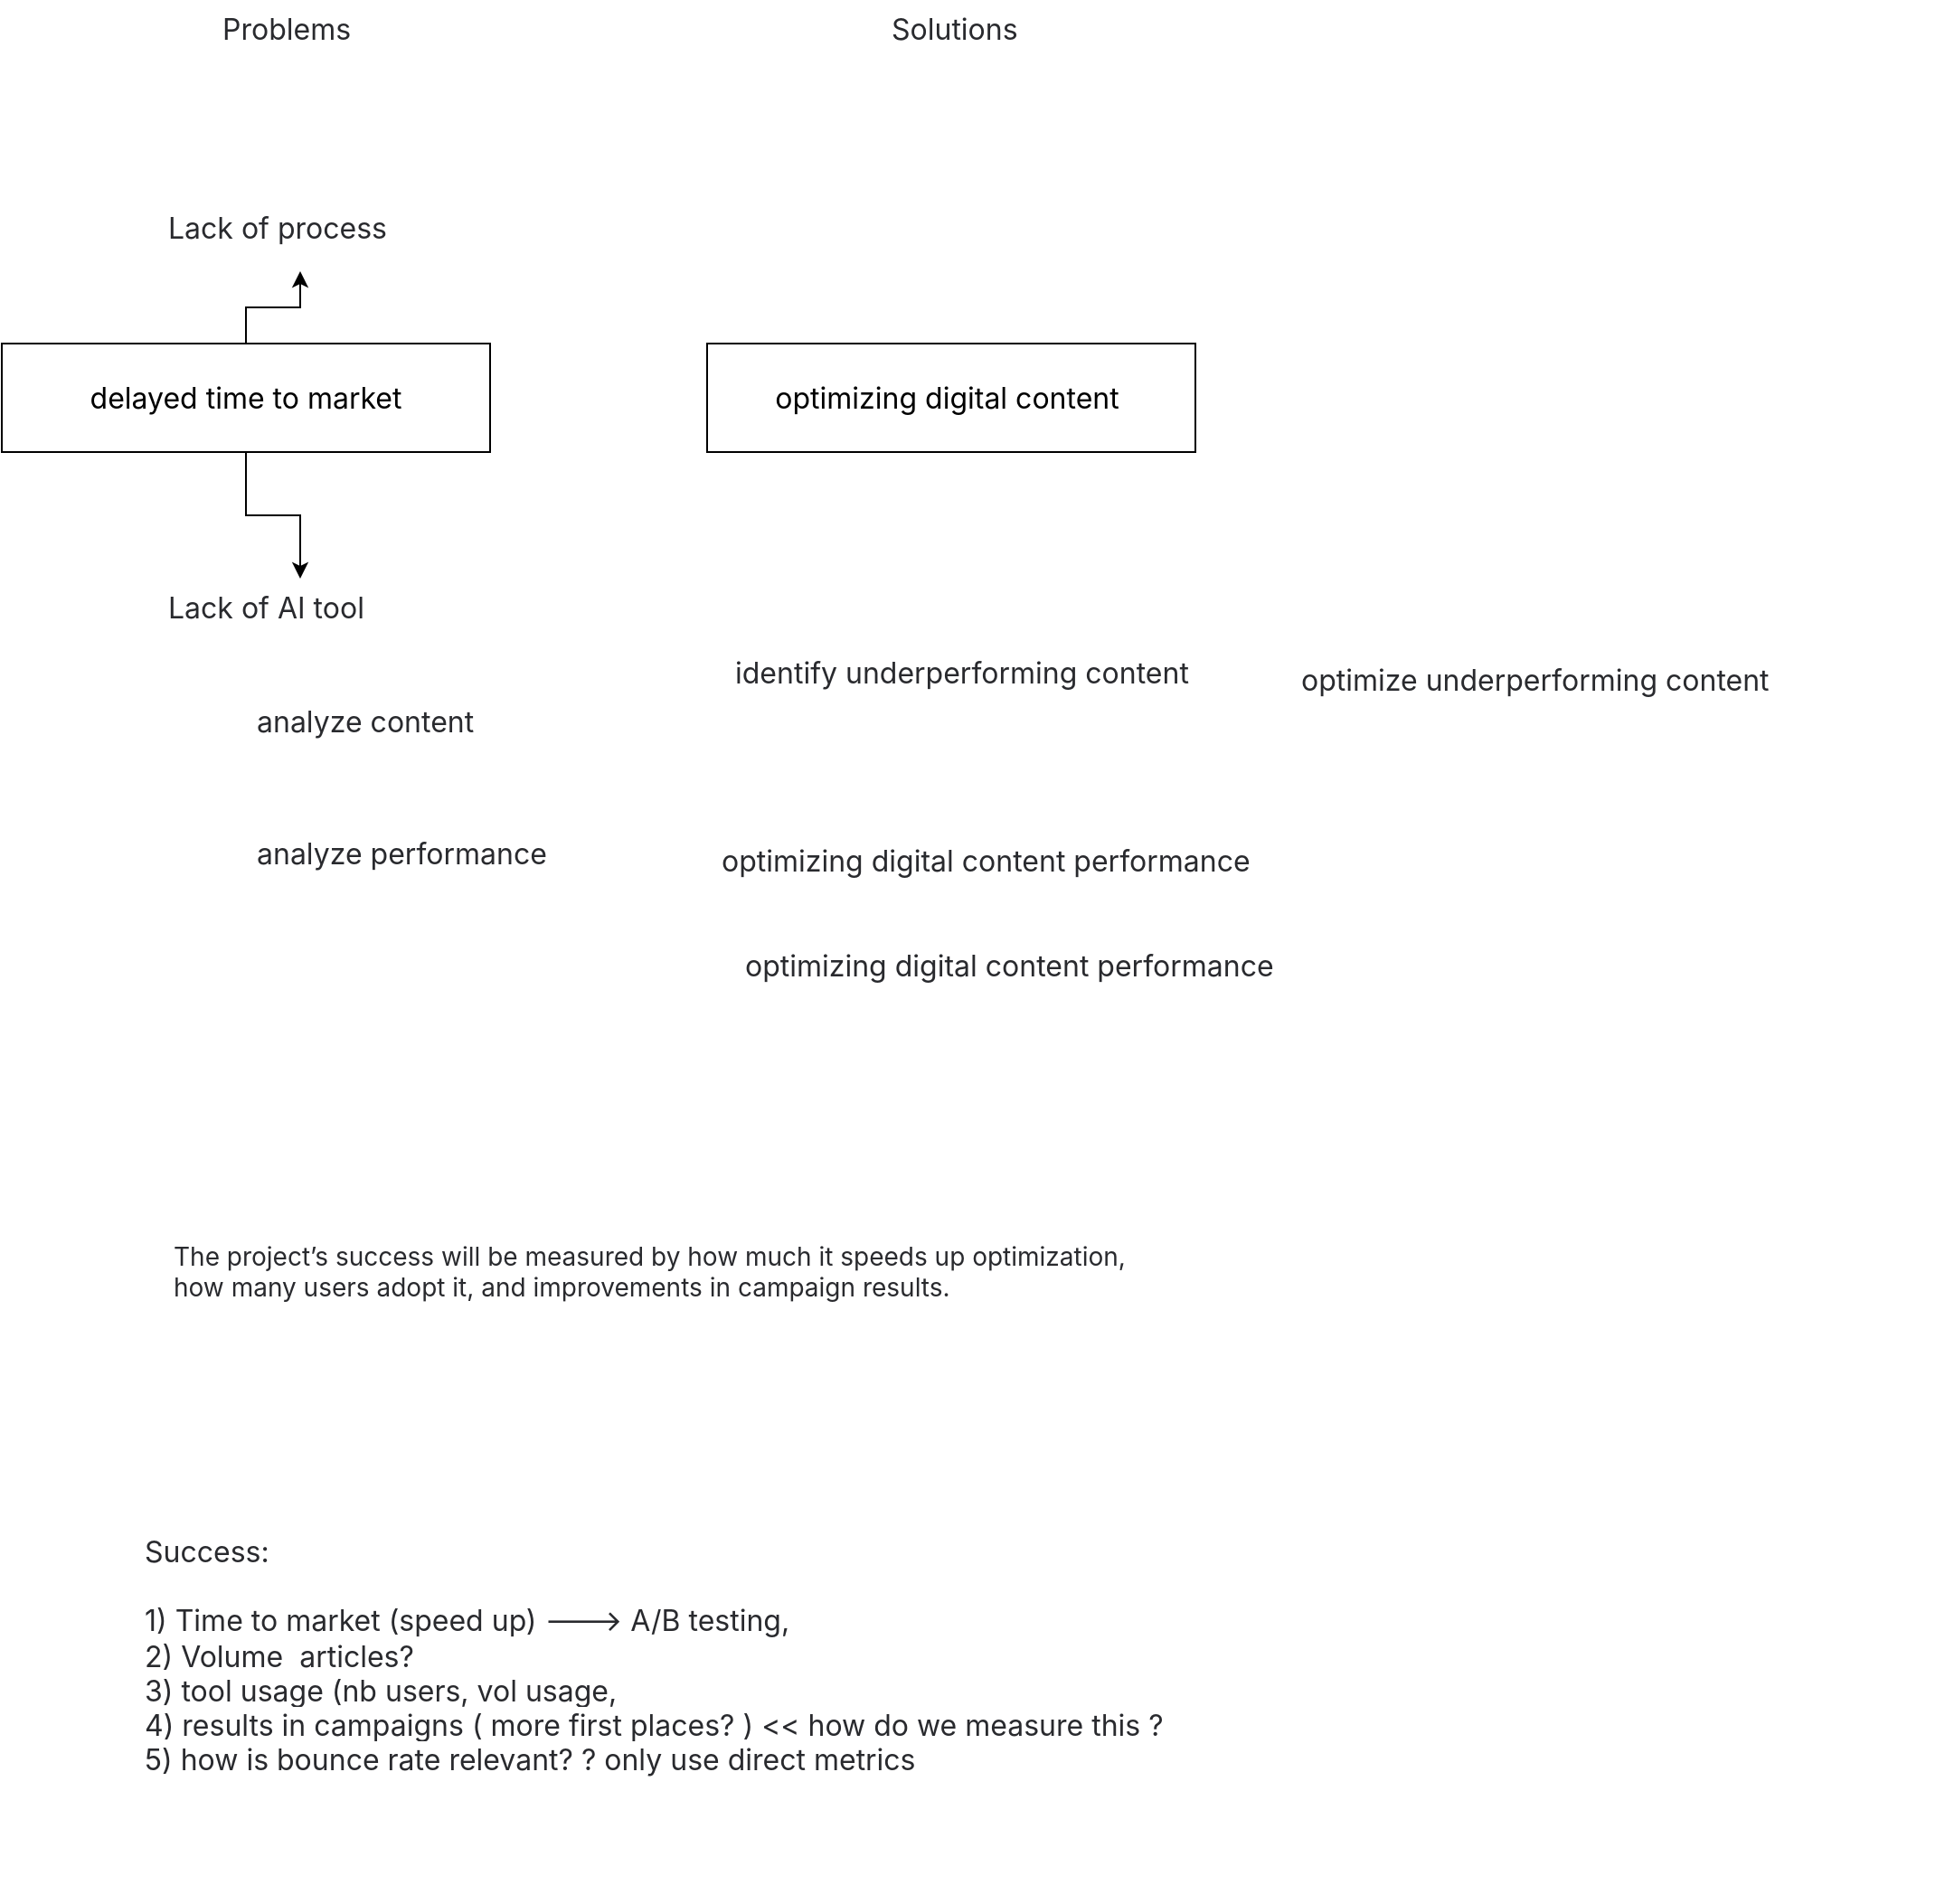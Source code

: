 <mxfile version="28.0.7">
  <diagram name="Page-1" id="LsAy55iErm4TWtKvfdvi">
    <mxGraphModel dx="1255" dy="810" grid="0" gridSize="1" guides="1" tooltips="1" connect="1" arrows="1" fold="1" page="1" pageScale="1" pageWidth="8888" pageHeight="8888" background="#ffffff" math="0" shadow="0">
      <root>
        <mxCell id="0" />
        <mxCell id="1" parent="0" />
        <mxCell id="zTnwNEfx7v25ukP5ix_5-9" style="edgeStyle=orthogonalEdgeStyle;rounded=0;orthogonalLoop=1;jettySize=auto;html=1;entryX=0.5;entryY=1;entryDx=0;entryDy=0;exitX=0.5;exitY=0;exitDx=0;exitDy=0;" parent="1" source="AlIzk9oiEaIlXr_Sj5uE-2" target="zTnwNEfx7v25ukP5ix_5-7" edge="1">
          <mxGeometry relative="1" as="geometry">
            <mxPoint x="1150" y="1190" as="sourcePoint" />
          </mxGeometry>
        </mxCell>
        <mxCell id="zTnwNEfx7v25ukP5ix_5-10" style="edgeStyle=orthogonalEdgeStyle;rounded=0;orthogonalLoop=1;jettySize=auto;html=1;exitX=0.5;exitY=1;exitDx=0;exitDy=0;" parent="1" source="AlIzk9oiEaIlXr_Sj5uE-2" target="zTnwNEfx7v25ukP5ix_5-8" edge="1">
          <mxGeometry relative="1" as="geometry">
            <mxPoint x="1150" y="1200" as="sourcePoint" />
          </mxGeometry>
        </mxCell>
        <mxCell id="zTnwNEfx7v25ukP5ix_5-5" value="&lt;span style=&quot;color: rgb(41, 42, 46); font-family: &amp;quot;Atlassian Sans&amp;quot;, ui-sans-serif, -apple-system, &amp;quot;system-ui&amp;quot;, &amp;quot;Segoe UI&amp;quot;, Ubuntu, &amp;quot;Helvetica Neue&amp;quot;, sans-serif; font-size: 16px; font-style: normal; font-variant-ligatures: normal; font-variant-caps: normal; font-weight: 400; letter-spacing: normal; orphans: 2; text-align: left; text-indent: 0px; text-transform: none; widows: 2; word-spacing: 0px; -webkit-text-stroke-width: 0px; white-space: pre-wrap; background-color: rgb(255, 255, 255); text-decoration-thickness: initial; text-decoration-style: initial; text-decoration-color: initial; float: none; display: inline !important;&quot;&gt;Problems&lt;/span&gt;" style="text;whiteSpace=wrap;html=1;" parent="1" vertex="1">
          <mxGeometry x="1080" y="960" width="70" height="40" as="geometry" />
        </mxCell>
        <mxCell id="zTnwNEfx7v25ukP5ix_5-7" value="&lt;span style=&quot;color: rgb(41, 42, 46); font-family: &amp;quot;Atlassian Sans&amp;quot;, ui-sans-serif, -apple-system, &amp;quot;system-ui&amp;quot;, &amp;quot;Segoe UI&amp;quot;, Ubuntu, &amp;quot;Helvetica Neue&amp;quot;, sans-serif; font-size: 16px; font-style: normal; font-variant-ligatures: normal; font-variant-caps: normal; font-weight: 400; letter-spacing: normal; orphans: 2; text-align: left; text-indent: 0px; text-transform: none; widows: 2; word-spacing: 0px; -webkit-text-stroke-width: 0px; white-space: pre-wrap; background-color: rgb(255, 255, 255); text-decoration-thickness: initial; text-decoration-style: initial; text-decoration-color: initial; float: none; display: inline !important;&quot;&gt;Lack of process &lt;/span&gt;" style="text;whiteSpace=wrap;html=1;" parent="1" vertex="1">
          <mxGeometry x="1050" y="1070" width="150" height="40" as="geometry" />
        </mxCell>
        <mxCell id="zTnwNEfx7v25ukP5ix_5-8" value="&lt;span style=&quot;color: rgb(41, 42, 46); font-family: &amp;quot;Atlassian Sans&amp;quot;, ui-sans-serif, -apple-system, &amp;quot;system-ui&amp;quot;, &amp;quot;Segoe UI&amp;quot;, Ubuntu, &amp;quot;Helvetica Neue&amp;quot;, sans-serif; font-size: 16px; font-style: normal; font-variant-ligatures: normal; font-variant-caps: normal; font-weight: 400; letter-spacing: normal; orphans: 2; text-align: left; text-indent: 0px; text-transform: none; widows: 2; word-spacing: 0px; -webkit-text-stroke-width: 0px; white-space: pre-wrap; background-color: rgb(255, 255, 255); text-decoration-thickness: initial; text-decoration-style: initial; text-decoration-color: initial; float: none; display: inline !important;&quot;&gt;Lack of AI tool&lt;/span&gt;" style="text;whiteSpace=wrap;html=1;" parent="1" vertex="1">
          <mxGeometry x="1050" y="1280" width="150" height="40" as="geometry" />
        </mxCell>
        <mxCell id="zTnwNEfx7v25ukP5ix_5-12" value="&lt;span style=&quot;color: rgb(41, 42, 46); font-family: &amp;quot;Atlassian Sans&amp;quot;, ui-sans-serif, -apple-system, &amp;quot;system-ui&amp;quot;, &amp;quot;Segoe UI&amp;quot;, Ubuntu, &amp;quot;Helvetica Neue&amp;quot;, sans-serif; font-size: 16px; font-style: normal; font-variant-ligatures: normal; font-variant-caps: normal; font-weight: 400; letter-spacing: normal; orphans: 2; text-align: left; text-indent: 0px; text-transform: none; widows: 2; word-spacing: 0px; -webkit-text-stroke-width: 0px; white-space: pre-wrap; background-color: rgb(255, 255, 255); text-decoration-thickness: initial; text-decoration-style: initial; text-decoration-color: initial; float: none; display: inline !important;&quot;&gt;Solutions&lt;/span&gt;" style="text;whiteSpace=wrap;html=1;" parent="1" vertex="1">
          <mxGeometry x="1450" y="960" width="70" height="40" as="geometry" />
        </mxCell>
        <mxCell id="AlIzk9oiEaIlXr_Sj5uE-1" value="&lt;span style=&quot;font-family: &amp;quot;Atlassian Sans&amp;quot;, ui-sans-serif, -apple-system, &amp;quot;system-ui&amp;quot;, &amp;quot;Segoe UI&amp;quot;, Ubuntu, &amp;quot;Helvetica Neue&amp;quot;, sans-serif; font-size: 16px; text-align: left; white-space-collapse: preserve;&quot;&gt;&lt;font style=&quot;color: light-dark(rgb(0, 0, 0), rgb(255, 255, 255));&quot;&gt;optimizing digital content &lt;/font&gt;&lt;/span&gt;" style="rounded=0;whiteSpace=wrap;html=1;" parent="1" vertex="1">
          <mxGeometry x="1350" y="1150" width="270" height="60" as="geometry" />
        </mxCell>
        <mxCell id="AlIzk9oiEaIlXr_Sj5uE-2" value="&lt;span style=&quot;font-family: &amp;quot;Atlassian Sans&amp;quot;, ui-sans-serif, -apple-system, &amp;quot;system-ui&amp;quot;, &amp;quot;Segoe UI&amp;quot;, Ubuntu, &amp;quot;Helvetica Neue&amp;quot;, sans-serif; font-size: 16px; text-align: left; white-space-collapse: preserve;&quot;&gt;&lt;font style=&quot;&quot;&gt;delayed time to market&lt;/font&gt;&lt;/span&gt;" style="rounded=0;whiteSpace=wrap;html=1;fontColor=default;" parent="1" vertex="1">
          <mxGeometry x="960" y="1150" width="270" height="60" as="geometry" />
        </mxCell>
        <mxCell id="AlIzk9oiEaIlXr_Sj5uE-4" value="&lt;span style=&quot;color: rgb(41, 42, 46); font-family: &amp;quot;Atlassian Sans&amp;quot;, ui-sans-serif, -apple-system, &amp;quot;system-ui&amp;quot;, &amp;quot;Segoe UI&amp;quot;, Ubuntu, &amp;quot;Helvetica Neue&amp;quot;, sans-serif; font-size: 16px; font-style: normal; font-variant-ligatures: normal; font-variant-caps: normal; font-weight: 400; letter-spacing: normal; orphans: 2; text-align: left; text-indent: 0px; text-transform: none; widows: 2; word-spacing: 0px; -webkit-text-stroke-width: 0px; white-space: pre-wrap; background-color: rgb(255, 255, 255); text-decoration-thickness: initial; text-decoration-style: initial; text-decoration-color: initial; display: inline !important; float: none;&quot;&gt;optimizing digital content performance&lt;/span&gt;" style="text;whiteSpace=wrap;html=1;" parent="1" vertex="1">
          <mxGeometry x="1356" y="1420" width="310" height="40" as="geometry" />
        </mxCell>
        <mxCell id="dpLfpEbEqkRvxSnb3yaA-1" value="&lt;span style=&quot;color: rgb(41, 42, 46); font-family: &amp;quot;Atlassian Sans&amp;quot;, ui-sans-serif, -apple-system, &amp;quot;system-ui&amp;quot;, &amp;quot;Segoe UI&amp;quot;, Ubuntu, &amp;quot;Helvetica Neue&amp;quot;, sans-serif; font-size: 16px; font-style: normal; font-variant-ligatures: normal; font-variant-caps: normal; font-weight: 400; letter-spacing: normal; orphans: 2; text-align: left; text-indent: 0px; text-transform: none; widows: 2; word-spacing: 0px; -webkit-text-stroke-width: 0px; white-space: pre-wrap; background-color: rgb(255, 255, 255); text-decoration-thickness: initial; text-decoration-style: initial; text-decoration-color: initial; float: none; display: inline !important;&quot;&gt;analyze content&lt;/span&gt;" style="text;whiteSpace=wrap;html=1;" parent="1" vertex="1">
          <mxGeometry x="1099" y="1343" width="170" height="40" as="geometry" />
        </mxCell>
        <mxCell id="AYhc4RRRX7acHocmQvs3-1" value="&lt;span style=&quot;color: rgb(41, 42, 46); font-family: &amp;quot;Atlassian Sans&amp;quot;, ui-sans-serif, -apple-system, &amp;quot;system-ui&amp;quot;, &amp;quot;Segoe UI&amp;quot;, Ubuntu, &amp;quot;Helvetica Neue&amp;quot;, sans-serif; font-size: 16px; font-style: normal; font-variant-ligatures: normal; font-variant-caps: normal; font-weight: 400; letter-spacing: normal; orphans: 2; text-align: left; text-indent: 0px; text-transform: none; widows: 2; word-spacing: 0px; -webkit-text-stroke-width: 0px; white-space: pre-wrap; background-color: rgb(255, 255, 255); text-decoration-thickness: initial; text-decoration-style: initial; text-decoration-color: initial; float: none; display: inline !important;&quot;&gt;analyze performance&lt;/span&gt;" style="text;whiteSpace=wrap;html=1;" vertex="1" parent="1">
          <mxGeometry x="1099" y="1416" width="170" height="40" as="geometry" />
        </mxCell>
        <mxCell id="AYhc4RRRX7acHocmQvs3-2" value="&lt;span style=&quot;color: rgb(41, 42, 46); font-family: &amp;quot;Atlassian Sans&amp;quot;, ui-sans-serif, -apple-system, &amp;quot;system-ui&amp;quot;, &amp;quot;Segoe UI&amp;quot;, Ubuntu, &amp;quot;Helvetica Neue&amp;quot;, sans-serif; font-size: 16px; font-style: normal; font-variant-ligatures: normal; font-variant-caps: normal; font-weight: 400; letter-spacing: normal; orphans: 2; text-align: left; text-indent: 0px; text-transform: none; widows: 2; word-spacing: 0px; -webkit-text-stroke-width: 0px; white-space: pre-wrap; background-color: rgb(255, 255, 255); text-decoration-thickness: initial; text-decoration-style: initial; text-decoration-color: initial; float: none; display: inline !important;&quot;&gt; identify underperforming content&lt;/span&gt;" style="text;whiteSpace=wrap;html=1;" vertex="1" parent="1">
          <mxGeometry x="1359.005" y="1316" width="361" height="32" as="geometry" />
        </mxCell>
        <mxCell id="AYhc4RRRX7acHocmQvs3-3" value="&lt;span style=&quot;color: rgb(41, 42, 46); font-family: &amp;quot;Atlassian Sans&amp;quot;, ui-sans-serif, -apple-system, &amp;quot;system-ui&amp;quot;, &amp;quot;Segoe UI&amp;quot;, Ubuntu, &amp;quot;Helvetica Neue&amp;quot;, sans-serif; font-size: 16px; font-style: normal; font-variant-ligatures: normal; font-variant-caps: normal; font-weight: 400; letter-spacing: normal; orphans: 2; text-align: left; text-indent: 0px; text-transform: none; widows: 2; word-spacing: 0px; -webkit-text-stroke-width: 0px; white-space: pre-wrap; background-color: rgb(255, 255, 255); text-decoration-thickness: initial; text-decoration-style: initial; text-decoration-color: initial; float: none; display: inline !important;&quot;&gt; optimize underperforming content&lt;/span&gt;" style="text;whiteSpace=wrap;html=1;" vertex="1" parent="1">
          <mxGeometry x="1672.005" y="1320" width="361" height="32" as="geometry" />
        </mxCell>
        <mxCell id="AYhc4RRRX7acHocmQvs3-4" value="&lt;span style=&quot;color: rgb(41, 42, 46); font-family: &amp;quot;Atlassian Sans&amp;quot;, ui-sans-serif, -apple-system, &amp;quot;system-ui&amp;quot;, &amp;quot;Segoe UI&amp;quot;, Ubuntu, &amp;quot;Helvetica Neue&amp;quot;, sans-serif; font-size: 16px; font-style: normal; font-variant-ligatures: normal; font-variant-caps: normal; font-weight: 400; letter-spacing: normal; orphans: 2; text-align: left; text-indent: 0px; text-transform: none; widows: 2; word-spacing: 0px; -webkit-text-stroke-width: 0px; white-space: pre-wrap; background-color: rgb(255, 255, 255); text-decoration-thickness: initial; text-decoration-style: initial; text-decoration-color: initial; display: inline !important; float: none;&quot;&gt;optimizing digital content performance&lt;/span&gt;" style="text;whiteSpace=wrap;html=1;" vertex="1" parent="1">
          <mxGeometry x="1369" y="1478" width="310" height="40" as="geometry" />
        </mxCell>
        <mxCell id="AYhc4RRRX7acHocmQvs3-5" value="&lt;span style=&quot;color: rgb(41, 42, 46); font-family: &amp;quot;Atlassian Sans&amp;quot;, ui-sans-serif, -apple-system, &amp;quot;system-ui&amp;quot;, &amp;quot;Segoe UI&amp;quot;, Ubuntu, &amp;quot;Helvetica Neue&amp;quot;, sans-serif; font-size: 14px; font-style: normal; font-variant-ligatures: normal; font-variant-caps: normal; font-weight: 400; letter-spacing: normal; orphans: 2; text-align: start; text-indent: 0px; text-transform: none; widows: 2; word-spacing: 0px; -webkit-text-stroke-width: 0px; white-space: pre-wrap; background-color: rgb(255, 255, 255); text-decoration-thickness: initial; text-decoration-style: initial; text-decoration-color: initial; display: inline !important; float: none;&quot;&gt;The project’s success will be measured by how much it speeds up optimization, how many users adopt it, and improvements in campaign results. &lt;/span&gt;" style="text;whiteSpace=wrap;html=1;" vertex="1" parent="1">
          <mxGeometry x="1052.995" y="1640" width="541" height="47" as="geometry" />
        </mxCell>
        <mxCell id="AYhc4RRRX7acHocmQvs3-6" value="&lt;span style=&quot;color: rgb(41, 42, 46); font-family: &amp;quot;Atlassian Sans&amp;quot;, ui-sans-serif, -apple-system, &amp;quot;system-ui&amp;quot;, &amp;quot;Segoe UI&amp;quot;, Ubuntu, &amp;quot;Helvetica Neue&amp;quot;, sans-serif; font-size: 16px; font-style: normal; font-variant-ligatures: normal; font-variant-caps: normal; font-weight: 400; letter-spacing: normal; orphans: 2; text-align: left; text-indent: 0px; text-transform: none; widows: 2; word-spacing: 0px; -webkit-text-stroke-width: 0px; white-space: pre-wrap; background-color: rgb(255, 255, 255); text-decoration-thickness: initial; text-decoration-style: initial; text-decoration-color: initial; float: none; display: inline !important;&quot;&gt;Success: &lt;/span&gt;&lt;div&gt;&lt;span style=&quot;color: rgb(41, 42, 46); font-family: &amp;quot;Atlassian Sans&amp;quot;, ui-sans-serif, -apple-system, &amp;quot;system-ui&amp;quot;, &amp;quot;Segoe UI&amp;quot;, Ubuntu, &amp;quot;Helvetica Neue&amp;quot;, sans-serif; font-size: 16px; font-style: normal; font-variant-ligatures: normal; font-variant-caps: normal; font-weight: 400; letter-spacing: normal; orphans: 2; text-align: left; text-indent: 0px; text-transform: none; widows: 2; word-spacing: 0px; -webkit-text-stroke-width: 0px; white-space: pre-wrap; background-color: rgb(255, 255, 255); text-decoration-thickness: initial; text-decoration-style: initial; text-decoration-color: initial; float: none; display: inline !important;&quot;&gt;&lt;br&gt;&lt;/span&gt;&lt;/div&gt;&lt;div&gt;&lt;span style=&quot;color: rgb(41, 42, 46); font-family: &amp;quot;Atlassian Sans&amp;quot;, ui-sans-serif, -apple-system, &amp;quot;system-ui&amp;quot;, &amp;quot;Segoe UI&amp;quot;, Ubuntu, &amp;quot;Helvetica Neue&amp;quot;, sans-serif; font-size: 16px; font-style: normal; font-variant-ligatures: normal; font-variant-caps: normal; font-weight: 400; letter-spacing: normal; orphans: 2; text-align: left; text-indent: 0px; text-transform: none; widows: 2; word-spacing: 0px; -webkit-text-stroke-width: 0px; white-space: pre-wrap; background-color: rgb(255, 255, 255); text-decoration-thickness: initial; text-decoration-style: initial; text-decoration-color: initial; float: none; display: inline !important;&quot;&gt;1) Time to market (speed up) ---&amp;gt; A/B testing, &lt;/span&gt;&lt;/div&gt;&lt;div&gt;&lt;span style=&quot;color: rgb(41, 42, 46); font-family: &amp;quot;Atlassian Sans&amp;quot;, ui-sans-serif, -apple-system, &amp;quot;system-ui&amp;quot;, &amp;quot;Segoe UI&amp;quot;, Ubuntu, &amp;quot;Helvetica Neue&amp;quot;, sans-serif; font-size: 16px; font-style: normal; font-variant-ligatures: normal; font-variant-caps: normal; font-weight: 400; letter-spacing: normal; orphans: 2; text-align: left; text-indent: 0px; text-transform: none; widows: 2; word-spacing: 0px; -webkit-text-stroke-width: 0px; white-space: pre-wrap; background-color: rgb(255, 255, 255); text-decoration-thickness: initial; text-decoration-style: initial; text-decoration-color: initial; float: none; display: inline !important;&quot;&gt;2) Volume  articles? &lt;/span&gt;&lt;/div&gt;&lt;div&gt;&lt;span style=&quot;color: rgb(41, 42, 46); font-family: &amp;quot;Atlassian Sans&amp;quot;, ui-sans-serif, -apple-system, &amp;quot;system-ui&amp;quot;, &amp;quot;Segoe UI&amp;quot;, Ubuntu, &amp;quot;Helvetica Neue&amp;quot;, sans-serif; font-size: 16px; font-style: normal; font-variant-ligatures: normal; font-variant-caps: normal; font-weight: 400; letter-spacing: normal; orphans: 2; text-align: left; text-indent: 0px; text-transform: none; widows: 2; word-spacing: 0px; -webkit-text-stroke-width: 0px; white-space: pre-wrap; background-color: rgb(255, 255, 255); text-decoration-thickness: initial; text-decoration-style: initial; text-decoration-color: initial; float: none; display: inline !important;&quot;&gt;3) tool usage (nb users, vol usage, &lt;/span&gt;&lt;/div&gt;&lt;div&gt;&lt;span style=&quot;color: rgb(41, 42, 46); font-family: &amp;quot;Atlassian Sans&amp;quot;, ui-sans-serif, -apple-system, &amp;quot;system-ui&amp;quot;, &amp;quot;Segoe UI&amp;quot;, Ubuntu, &amp;quot;Helvetica Neue&amp;quot;, sans-serif; font-size: 16px; font-style: normal; font-variant-ligatures: normal; font-variant-caps: normal; font-weight: 400; letter-spacing: normal; orphans: 2; text-align: left; text-indent: 0px; text-transform: none; widows: 2; word-spacing: 0px; -webkit-text-stroke-width: 0px; white-space: pre-wrap; background-color: rgb(255, 255, 255); text-decoration-thickness: initial; text-decoration-style: initial; text-decoration-color: initial; float: none; display: inline !important;&quot;&gt;4) results in campaigns ( more first places? ) &amp;lt;&amp;lt; how do we measure this ? &lt;/span&gt;&lt;/div&gt;&lt;div&gt;&lt;span style=&quot;color: rgb(41, 42, 46); font-family: &amp;quot;Atlassian Sans&amp;quot;, ui-sans-serif, -apple-system, &amp;quot;system-ui&amp;quot;, &amp;quot;Segoe UI&amp;quot;, Ubuntu, &amp;quot;Helvetica Neue&amp;quot;, sans-serif; font-size: 16px; font-style: normal; font-variant-ligatures: normal; font-variant-caps: normal; font-weight: 400; letter-spacing: normal; orphans: 2; text-align: left; text-indent: 0px; text-transform: none; widows: 2; word-spacing: 0px; -webkit-text-stroke-width: 0px; white-space: pre-wrap; background-color: rgb(255, 255, 255); text-decoration-thickness: initial; text-decoration-style: initial; text-decoration-color: initial; float: none; display: inline !important;&quot;&gt;5) how is bounce rate relevant? ? only use direct metrics &lt;/span&gt;&lt;/div&gt;" style="text;whiteSpace=wrap;html=1;" vertex="1" parent="1">
          <mxGeometry x="1037" y="1802" width="845" height="210" as="geometry" />
        </mxCell>
      </root>
    </mxGraphModel>
  </diagram>
</mxfile>
